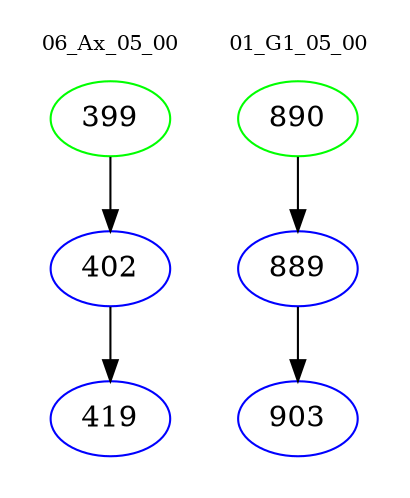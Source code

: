 digraph{
subgraph cluster_0 {
color = white
label = "06_Ax_05_00";
fontsize=10;
T0_399 [label="399", color="green"]
T0_399 -> T0_402 [color="black"]
T0_402 [label="402", color="blue"]
T0_402 -> T0_419 [color="black"]
T0_419 [label="419", color="blue"]
}
subgraph cluster_1 {
color = white
label = "01_G1_05_00";
fontsize=10;
T1_890 [label="890", color="green"]
T1_890 -> T1_889 [color="black"]
T1_889 [label="889", color="blue"]
T1_889 -> T1_903 [color="black"]
T1_903 [label="903", color="blue"]
}
}
